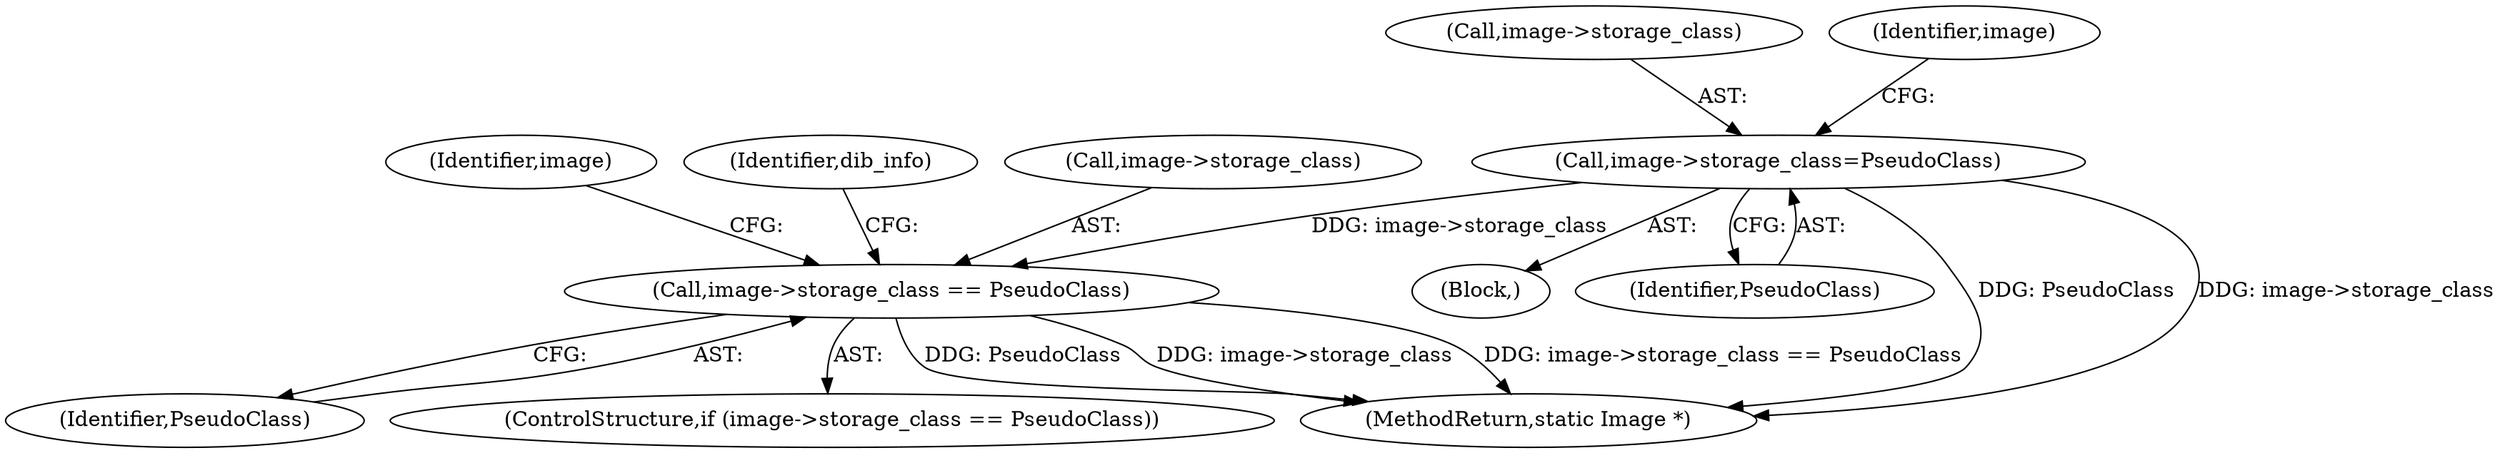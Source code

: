 digraph "0_ImageMagick_f6e9d0d9955e85bdd7540b251cd50d598dacc5e6_10@pointer" {
"1000372" [label="(Call,image->storage_class=PseudoClass)"];
"1000492" [label="(Call,image->storage_class == PseudoClass)"];
"1000373" [label="(Call,image->storage_class)"];
"1000496" [label="(Identifier,PseudoClass)"];
"1000370" [label="(Block,)"];
"1000504" [label="(Identifier,image)"];
"1000491" [label="(ControlStructure,if (image->storage_class == PseudoClass))"];
"1000492" [label="(Call,image->storage_class == PseudoClass)"];
"1000379" [label="(Identifier,image)"];
"1000633" [label="(Identifier,dib_info)"];
"1000372" [label="(Call,image->storage_class=PseudoClass)"];
"1000493" [label="(Call,image->storage_class)"];
"1000376" [label="(Identifier,PseudoClass)"];
"1001670" [label="(MethodReturn,static Image *)"];
"1000372" -> "1000370"  [label="AST: "];
"1000372" -> "1000376"  [label="CFG: "];
"1000373" -> "1000372"  [label="AST: "];
"1000376" -> "1000372"  [label="AST: "];
"1000379" -> "1000372"  [label="CFG: "];
"1000372" -> "1001670"  [label="DDG: PseudoClass"];
"1000372" -> "1001670"  [label="DDG: image->storage_class"];
"1000372" -> "1000492"  [label="DDG: image->storage_class"];
"1000492" -> "1000491"  [label="AST: "];
"1000492" -> "1000496"  [label="CFG: "];
"1000493" -> "1000492"  [label="AST: "];
"1000496" -> "1000492"  [label="AST: "];
"1000504" -> "1000492"  [label="CFG: "];
"1000633" -> "1000492"  [label="CFG: "];
"1000492" -> "1001670"  [label="DDG: PseudoClass"];
"1000492" -> "1001670"  [label="DDG: image->storage_class"];
"1000492" -> "1001670"  [label="DDG: image->storage_class == PseudoClass"];
}

